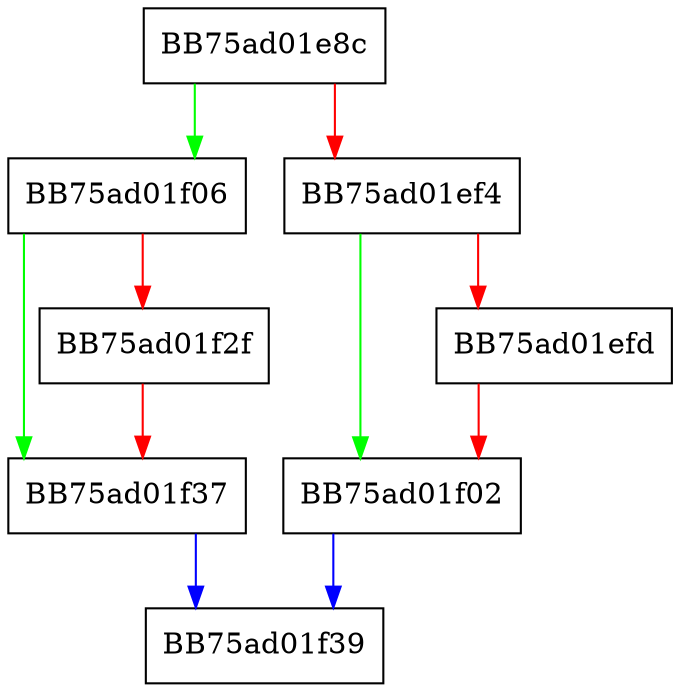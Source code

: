 digraph PushDetectionFromRecId {
  node [shape="box"];
  graph [splines=ortho];
  BB75ad01e8c -> BB75ad01f06 [color="green"];
  BB75ad01e8c -> BB75ad01ef4 [color="red"];
  BB75ad01ef4 -> BB75ad01f02 [color="green"];
  BB75ad01ef4 -> BB75ad01efd [color="red"];
  BB75ad01efd -> BB75ad01f02 [color="red"];
  BB75ad01f02 -> BB75ad01f39 [color="blue"];
  BB75ad01f06 -> BB75ad01f37 [color="green"];
  BB75ad01f06 -> BB75ad01f2f [color="red"];
  BB75ad01f2f -> BB75ad01f37 [color="red"];
  BB75ad01f37 -> BB75ad01f39 [color="blue"];
}